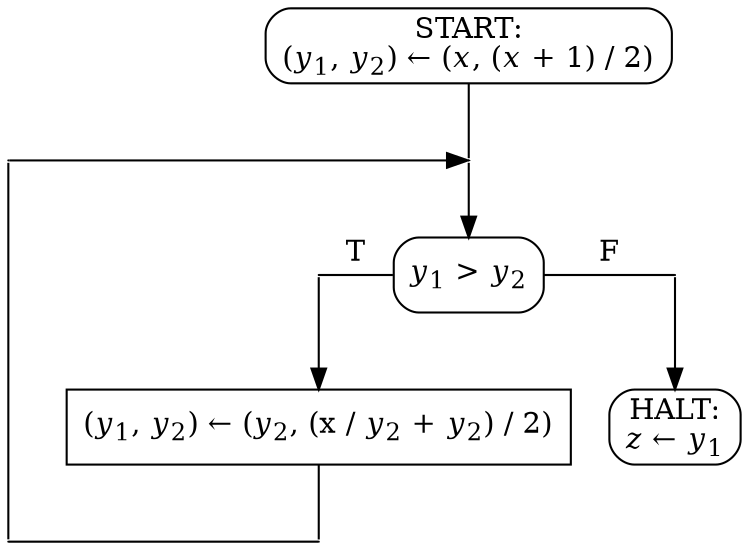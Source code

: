 	digraph G{
		/* nodes by levels */
		node[shape=rectangle];
		START[style=rounded, label=<START:<br/>(<i>y</i><sub>1</sub>, <i>y</i><sub>2</sub>) &larr; (<i>x</i>, (<i>x</i> + 1) / 2)>];
        TEST[style=rounded, label=<<i>y</i><sub>1</sub> &gt; <i>y</i><sub>2</sub>>];
        ASSIGN[label=<(<i>y</i><sub>1</sub>, <i>y</i><sub>2</sub>) &larr; (<i>y</i><sub>2</sub>, (x / <i>y</i><sub>2</sub> + <i>y</i><sub>2</sub>) / 2)>];
		HALT[style=rounded, label=<HALT:<br/><i>z</i> &larr; <i>y</i><sub>1</sub>>];

        /* edges */
		node [shape=point, width=0, label=""];
		START -> p2 [weight=8, arrowhead=none]; p2 -> TEST [weight=8];
        {rank = same; p1 -> p2; }

        {rank = same; p3 -> TEST [label="T", arrowhead=none]; TEST -> p4 [label="F", arrowhead=none]; }
		p3 -> ASSIGN [weight=8];
		p4 -> HALT [weight=8];

		ASSIGN -> p5 [weight=8, arrowhead=none];
        { rank=same; p10 -> p5 [arrowhead=none]; }
        p1 -> p10 [weight=8, arrowhead=none];
	}
